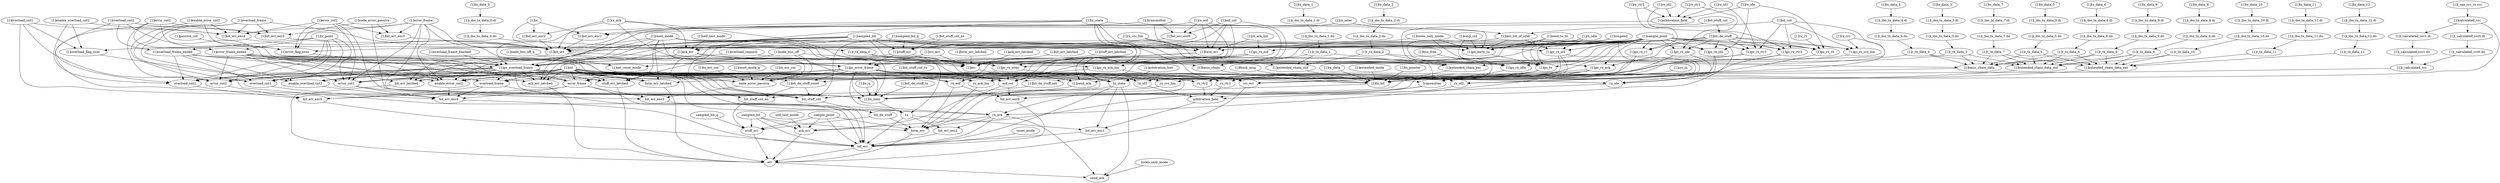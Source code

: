 strict digraph "" {
	rx_eof	 [complexity=34,
		importance=0.026291291029,
		rank=0.000773273265558];
	form_err	 [complexity=15,
		importance=0.0151926973807,
		rank=0.00101284649205];
	rx_eof -> form_err;
	bit_err_exc6	 [complexity=30,
		importance=0.0242309500202,
		rank=0.000807698334007];
	rx_eof -> bit_err_exc6;
	"[1]go_rx_ack"	 [complexity=34,
		importance=0.0284482265585,
		rank=0.000836712545838];
	rx_crc_lim	 [complexity=29,
		importance=0.0172354098719,
		rank=0.00059432447834];
	"[1]go_rx_ack" -> rx_crc_lim;
	crc_err	 [complexity=15,
		importance=0.0155832793744,
		rank=0.00103888529163];
	"[1]go_rx_ack" -> crc_err;
	"[1]bit_de_stuff_reset"	 [complexity=24,
		importance=0.0883106029086,
		rank=0.00367960845452];
	"[1]go_rx_ack" -> "[1]bit_de_stuff_reset";
	rx_ack	 [complexity=33,
		importance=0.0266143415751,
		rank=0.000806495199245];
	"[1]go_rx_ack" -> rx_ack;
	"[1]bit_err_exc4"	 [complexity=58,
		importance=0.0414605289882,
		rank=0.000714836706693];
	"[1]bit_err"	 [complexity=43,
		importance=0.0391105858279,
		rank=0.000909548507626];
	"[1]bit_err_exc4" -> "[1]bit_err";
	"[1]bit_err_exc5"	 [complexity=58,
		importance=0.041389010536,
		rank=0.000713603629931];
	"[1]bit_err_exc5" -> "[1]bit_err";
	"[1]bit_err_exc6"	 [complexity=58,
		importance=0.0411428468548,
		rank=0.00070935942853];
	"[1]bit_err_exc6" -> "[1]bit_err";
	"[1]bit_err_exc1"	 [complexity=58,
		importance=0.041828390666,
		rank=0.000721179149414];
	"[1]bit_err_exc1" -> "[1]bit_err";
	"[1]bit_err_exc2"	 [complexity=58,
		importance=0.0415277230822,
		rank=0.000715995225555];
	"[1]bit_err_exc2" -> "[1]bit_err";
	"[1]bit_err_exc3"	 [complexity=58,
		importance=0.0410137445447,
		rank=0.000707133526632];
	"[1]bit_err_exc3" -> "[1]bit_err";
	"[1]overload_cnt1"	 [complexity=65,
		importance=0.043767264872,
		rank=0.000673342536493];
	"[1]overload_cnt1" -> "[1]bit_err_exc4";
	"[1]tx_next"	 [complexity=37,
		importance=0.0558573953188,
		rank=0.00150965933294];
	"[1]overload_cnt1" -> "[1]tx_next";
	"[1]overload_flag_over"	 [complexity=40,
		importance=0.0295774794018,
		rank=0.000739436985045];
	"[1]overload_cnt1" -> "[1]overload_flag_over";
	overload_cnt1	 [complexity=37,
		importance=0.0268553680375,
		rank=0.00072582075777];
	"[1]overload_cnt1" -> overload_cnt1;
	"[1]overload_cnt2"	 [complexity=63,
		importance=0.0439758080018,
		rank=0.000698028698441];
	"[1]overload_cnt2" -> "[1]bit_err_exc5";
	"[1]go_overload_frame"	 [complexity=38,
		importance=0.0575767542336,
		rank=0.00151517774299];
	"[1]overload_cnt2" -> "[1]go_overload_frame";
	"[1]overload_frame_ended"	 [complexity=56,
		importance=0.0595392785797,
		rank=0.00106320140321];
	"[1]overload_cnt2" -> "[1]overload_frame_ended";
	overload_cnt2	 [complexity=35,
		importance=0.0270639111672,
		rank=0.000773254604778];
	"[1]overload_cnt2" -> overload_cnt2;
	rx_crc_lim -> form_err;
	"[1]rx_crc"	 [complexity=44,
		importance=0.557122518506,
		rank=0.0126618754206];
	"[1]go_rx_crc_lim"	 [complexity=30,
		importance=0.0191335169355,
		rank=0.000637783897849];
	"[1]rx_crc" -> "[1]go_rx_crc_lim";
	"[1]tx_bit"	 [complexity=42,
		importance=0.0792816160672,
		rank=0.00188765752541];
	"[1]rx_crc" -> "[1]tx_bit";
	bit_stuff_cnt_en	 [complexity=21,
		importance=0.017217983837,
		rank=0.00081990399224];
	stuff_err	 [complexity=15,
		importance=0.0147023051104,
		rank=0.000980153674027];
	bit_stuff_cnt_en -> stuff_err;
	"[1]i_can_crc_rx.crc"	 [complexity=64,
		importance=1.33520863176,
		rank=0.0208626348712];
	"[1]calculated_crc"	 [complexity=64,
		importance=1.32768192745,
		rank=0.0207450301165];
	"[1]i_can_crc_rx.crc" -> "[1]calculated_crc";
	"[1]go_overload_frame" -> rx_eof;
	enable_overload_cnt2	 [complexity=37,
		importance=0.0275438858884,
		rank=0.000744429348334];
	"[1]go_overload_frame" -> enable_overload_cnt2;
	eof_cnt	 [complexity=34,
		importance=0.0265257725991,
		rank=0.000780169782325];
	"[1]go_overload_frame" -> eof_cnt;
	error_cnt1	 [complexity=37,
		importance=0.0266060484704,
		rank=0.000719082391091];
	"[1]go_overload_frame" -> error_cnt1;
	"[1]go_overload_frame" -> "[1]tx_next";
	form_err_latched	 [complexity=15,
		importance=0.0147007029698,
		rank=0.000980046864655];
	"[1]go_overload_frame" -> form_err_latched;
	error_cnt2	 [complexity=35,
		importance=0.0267639477271,
		rank=0.000764684220775];
	"[1]go_overload_frame" -> error_cnt2;
	bit_err_latched	 [complexity=15,
		importance=0.0150875163416,
		rank=0.00100583442277];
	"[1]go_overload_frame" -> bit_err_latched;
	ack_err_latched	 [complexity=15,
		importance=0.0147541463919,
		rank=0.00098360975946];
	"[1]go_overload_frame" -> ack_err_latched;
	overload_frame	 [complexity=35,
		importance=0.0263292040427,
		rank=0.000752262972649];
	"[1]go_overload_frame" -> overload_frame;
	stuff_err_latched	 [complexity=15,
		importance=0.0146598376922,
		rank=0.00097732251281];
	"[1]go_overload_frame" -> stuff_err_latched;
	enable_error_cnt2	 [complexity=37,
		importance=0.0266669172871,
		rank=0.000720727494247];
	"[1]go_overload_frame" -> enable_error_cnt2;
	error_frame	 [complexity=35,
		importance=0.0264366485275,
		rank=0.000755332815071];
	"[1]go_overload_frame" -> error_frame;
	"[1]go_overload_frame" -> "[1]bit_de_stuff_reset";
	"[1]go_overload_frame" -> overload_cnt2;
	"[1]go_overload_frame" -> overload_cnt1;
	"[1]tx_data_5"	 [complexity=70,
		importance=0.72817017148,
		rank=0.0104024310211];
	"[1]i_ibo_tx_data_5.di"	 [complexity=70,
		importance=0.726591707884,
		rank=0.0103798815412];
	"[1]tx_data_5" -> "[1]i_ibo_tx_data_5.di";
	"[1]bit_de_stuff_set"	 [complexity=22,
		importance=0.0360947788758,
		rank=0.00164067176708];
	"[1]bit_de_stuff_set" -> bit_stuff_cnt_en;
	"[1]tx_data_7"	 [complexity=70,
		importance=0.72817017148,
		rank=0.0104024310211];
	"[1]i_ibo_tx_data_7.di"	 [complexity=70,
		importance=0.726591707884,
		rank=0.0103798815412];
	"[1]tx_data_7" -> "[1]i_ibo_tx_data_7.di";
	"[1]rx_ack_lim"	 [complexity=57,
		importance=0.0341429235252,
		rank=0.000598998658338];
	"[1]form_err"	 [complexity=43,
		importance=0.0321045942153,
		rank=0.000746618470124];
	"[1]rx_ack_lim" -> "[1]form_err";
	"[1]go_rx_eof"	 [complexity=43,
		importance=0.0313860443864,
		rank=0.000729908008986];
	"[1]rx_ack_lim" -> "[1]go_rx_eof";
	"[1]tx_data_1"	 [complexity=65,
		importance=0.699084523943,
		rank=0.0107551465222];
	"[1]i_ibo_tx_data_1.di"	 [complexity=65,
		importance=0.697506060347,
		rank=0.0107308624669];
	"[1]tx_data_1" -> "[1]i_ibo_tx_data_1.di";
	"[1]tx_data_0"	 [complexity=65,
		importance=0.699084523943,
		rank=0.0107551465222];
	"[1]i_ibo_tx_data_0.di"	 [complexity=65,
		importance=0.697506060347,
		rank=0.0107308624669];
	"[1]tx_data_0" -> "[1]i_ibo_tx_data_0.di";
	tx	 [complexity=34,
		importance=0.0363429594287,
		rank=0.00106891057143];
	bit_err	 [complexity=15,
		importance=0.0221986889934,
		rank=0.00147991259956];
	tx -> bit_err;
	bit_err_exc2	 [complexity=30,
		importance=0.0246158262476,
		rank=0.000820527541587];
	tx -> bit_err_exc2;
	bit_err_exc1	 [complexity=30,
		importance=0.0249164938314,
		rank=0.000830549794381];
	tx -> bit_err_exc1;
	"[1]tx_data_2"	 [complexity=70,
		importance=0.72817017148,
		rank=0.0104024310211];
	"[1]i_ibo_tx_data_2.di"	 [complexity=70,
		importance=0.726591707884,
		rank=0.0103798815412];
	"[1]tx_data_2" -> "[1]i_ibo_tx_data_2.di";
	reset_mode	 [complexity=30,
		importance=0.0237771525897,
		rank=0.000792571752991];
	reset_mode -> bit_err;
	"[1]tx_data_9"	 [complexity=70,
		importance=0.72817017148,
		rank=0.0104024310211];
	"[1]i_ibo_tx_data_9.di"	 [complexity=70,
		importance=0.726591707884,
		rank=0.0103798815412];
	"[1]tx_data_9" -> "[1]i_ibo_tx_data_9.di";
	"[1]tx_data_8"	 [complexity=70,
		importance=0.72817017148,
		rank=0.0104024310211];
	"[1]i_ibo_tx_data_8.di"	 [complexity=70,
		importance=0.726591707884,
		rank=0.0103798815412];
	"[1]tx_data_8" -> "[1]i_ibo_tx_data_8.di";
	"[1]go_rx_crc_lim" -> rx_crc_lim;
	"[1]bit_cnt"	 [complexity=56,
		importance=0.062082818255,
		rank=0.00110862175455];
	"[1]bit_cnt" -> "[1]go_overload_frame";
	"[1]bit_cnt" -> "[1]go_rx_crc_lim";
	"[1]go_rx_rtr2"	 [complexity=42,
		importance=0.0623424024474,
		rank=0.00148434291542];
	"[1]bit_cnt" -> "[1]go_rx_rtr2";
	"[1]go_rx_rtr1"	 [complexity=41,
		importance=0.0323607081992,
		rank=0.000789285565834];
	"[1]bit_cnt" -> "[1]go_rx_rtr1";
	"[1]last_bit_of_inter"	 [complexity=43,
		importance=0.0308729514857,
		rank=0.000717975615946];
	"[1]bit_cnt" -> "[1]last_bit_of_inter";
	err	 [complexity=5,
		importance=0.0127143886941,
		rank=0.00254287773882];
	stuff_err -> err;
	"[1]go_rx_idle"	 [complexity=38,
		importance=0.0291553737128,
		rank=0.000767246676654];
	transmitter	 [complexity=34,
		importance=0.0269063143634,
		rank=0.000791362187158];
	"[1]go_rx_idle" -> transmitter;
	"[1]extended_chain_std"	 [complexity=45,
		importance=0.0820089590508,
		rank=0.00182242131224];
	"[1]extended_chain_std" -> "[1]tx_bit";
	rx_id2	 [complexity=40,
		importance=0.0301878515815,
		rank=0.000754696289538];
	arbitration_field	 [complexity=34,
		importance=0.0277216880025,
		rank=0.00081534376478];
	rx_id2 -> arbitration_field;
	"[1]basic_chain_data"	 [complexity=45,
		importance=0.0848061266845,
		rank=0.00188458059299];
	"[1]basic_chain_data" -> "[1]tx_bit";
	"[1]tx_data_11"	 [complexity=70,
		importance=0.745927383075,
		rank=0.0106561054725];
	"[1]i_ibo_tx_data_11.di"	 [complexity=70,
		importance=0.744348919478,
		rank=0.0106335559925];
	"[1]tx_data_11" -> "[1]i_ibo_tx_data_11.di";
	"[1]tx_data_10"	 [complexity=70,
		importance=0.745927383075,
		rank=0.0106561054725];
	"[1]i_ibo_tx_data_10.di"	 [complexity=70,
		importance=0.744348919478,
		rank=0.0106335559925];
	"[1]tx_data_10" -> "[1]i_ibo_tx_data_10.di";
	"[1]tx_data_12"	 [complexity=70,
		importance=0.745927383075,
		rank=0.0106561054725];
	"[1]i_ibo_tx_data_12.di"	 [complexity=70,
		importance=0.744348919478,
		rank=0.0106335559925];
	"[1]tx_data_12" -> "[1]i_ibo_tx_data_12.di";
	"[1]rx_ack"	 [complexity=61,
		importance=0.0435262384097,
		rank=0.000713544891961];
	"[1]rx_ack" -> "[1]bit_err_exc2";
	"[1]ack_err"	 [complexity=43,
		importance=0.0322260040047,
		rank=0.000749441953599];
	"[1]rx_ack" -> "[1]ack_err";
	"[1]rx_ack" -> "[1]bit_err";
	"[1]send_ack"	 [complexity=38,
		importance=0.117213727431,
		rank=0.0030845717745];
	"[1]rx_ack" -> "[1]send_ack";
	"[1]go_rx_ack_lim"	 [complexity=35,
		importance=0.0549434895877,
		rank=0.00156981398822];
	"[1]rx_ack" -> "[1]go_rx_ack_lim";
	"[1]rx_crc_lim"	 [complexity=57,
		importance=0.0341473067064,
		rank=0.000599075556253];
	"[1]rx_crc_lim" -> "[1]go_rx_ack";
	"[1]rx_crc_lim" -> "[1]form_err";
	"[1]i_ibo_tx_data_4.di"	 [complexity=70,
		importance=0.726591707884,
		rank=0.0103798815412];
	"[1]i_ibo_tx_data_4.do"	 [complexity=54,
		importance=0.0905280026655,
		rank=0.00167644449381];
	"[1]i_ibo_tx_data_4.di" -> "[1]i_ibo_tx_data_4.do";
	"[1]go_rx_rtr2" -> rx_id2;
	rx_rtr2	 [complexity=40,
		importance=0.030301214998,
		rank=0.000757530374951];
	"[1]go_rx_rtr2" -> rx_rtr2;
	"[1]ack_err_latched"	 [complexity=53,
		importance=0.126468937029,
		rank=0.00238620635905];
	"[1]err"	 [complexity=43,
		importance=0.124429179332,
		rank=0.00289370184492];
	"[1]ack_err_latched" -> "[1]err";
	"[1]i_ibo_tx_data_6.di"	 [complexity=70,
		importance=0.726591707884,
		rank=0.0103798815412];
	"[1]i_ibo_tx_data_6.do"	 [complexity=54,
		importance=0.0905280026655,
		rank=0.00167644449381];
	"[1]i_ibo_tx_data_6.di" -> "[1]i_ibo_tx_data_6.do";
	"[1]rx_err_cnt"	 [complexity=43,
		importance=0.0998419676376,
		rank=0.00232190622413];
	node_error_passive	 [complexity=34,
		importance=0.0285621806074,
		rank=0.000840064135511];
	"[1]rx_err_cnt" -> node_error_passive;
	"[1]r_tx_data_8"	 [complexity=54,
		importance=0.0877657252352,
		rank=0.00162529120806];
	"[1]r_tx_data_8" -> "[1]basic_chain_data";
	"[1]extended_chain_data_ext"	 [complexity=45,
		importance=0.0870257781338,
		rank=0.00193390618075];
	"[1]r_tx_data_8" -> "[1]extended_chain_data_ext";
	"[1]extended_chain_data_std"	 [complexity=45,
		importance=0.0850527546234,
		rank=0.00189006121385];
	"[1]r_tx_data_8" -> "[1]extended_chain_data_std";
	"[1]sampled_bit"	 [complexity=58,
		importance=0.0406890494243,
		rank=0.000701535334902];
	"[1]sampled_bit" -> "[1]go_overload_frame";
	"[1]sampled_bit" -> "[1]go_rx_idle";
	"[1]stuff_err"	 [complexity=43,
		importance=0.031614201945,
		rank=0.00073521399872];
	"[1]sampled_bit" -> "[1]stuff_err";
	"[1]sampled_bit" -> enable_overload_cnt2;
	bit_stuff_cnt	 [complexity=23,
		importance=0.0216331242693,
		rank=0.000940570620403];
	"[1]sampled_bit" -> bit_stuff_cnt;
	"[1]go_rx_id1"	 [complexity=38,
		importance=0.0289165813457,
		rank=0.000760962666992];
	"[1]sampled_bit" -> "[1]go_rx_id1";
	"[1]sampled_bit" -> "[1]form_err";
	"[1]go_early_tx"	 [complexity=44,
		importance=0.0630579008833,
		rank=0.00143313411098];
	"[1]sampled_bit" -> "[1]go_early_tx";
	"[1]sampled_bit" -> "[1]ack_err";
	"[1]go_rx_id2"	 [complexity=41,
		importance=0.0320682365762,
		rank=0.000782152111616];
	"[1]sampled_bit" -> "[1]go_rx_id2";
	"[1]sampled_bit" -> "[1]bit_err";
	"[1]sampled_bit" -> enable_error_cnt2;
	"[1]go_rx_r0"	 [complexity=43,
		importance=0.0631404202588,
		rank=0.00146838186648];
	"[1]sampled_bit" -> "[1]go_rx_r0";
	"[1]sample_point"	 [complexity=58,
		importance=0.0406890494243,
		rank=0.000701535334902];
	"[1]sample_point" -> "[1]go_rx_ack";
	"[1]sample_point" -> "[1]go_overload_frame";
	"[1]sample_point" -> "[1]go_rx_crc_lim";
	"[1]sample_point" -> "[1]go_rx_idle";
	"[1]sample_point" -> "[1]go_rx_rtr2";
	"[1]go_tx"	 [complexity=35,
		importance=0.0586683980332,
		rank=0.00167623994381];
	"[1]sample_point" -> "[1]go_tx";
	"[1]sample_point" -> "[1]stuff_err";
	"[1]sample_point" -> "[1]go_rx_rtr1";
	"[1]error_flag_over"	 [complexity=40,
		importance=0.0293895784405,
		rank=0.000734739461012];
	"[1]sample_point" -> "[1]error_flag_over";
	"[1]sample_point" -> bit_stuff_cnt;
	"[1]sample_point" -> eof_cnt;
	"[1]go_rx_ide"	 [complexity=42,
		importance=0.0626243016678,
		rank=0.00149105480161];
	"[1]sample_point" -> "[1]go_rx_ide";
	"[1]sample_point" -> "[1]go_rx_id1";
	"[1]sample_point" -> "[1]form_err";
	"[1]sample_point" -> "[1]go_early_tx";
	"[1]go_rx_inter"	 [complexity=37,
		importance=0.0553182906896,
		rank=0.00149508893756];
	"[1]sample_point" -> "[1]go_rx_inter";
	"[1]sample_point" -> "[1]ack_err";
	"[1]sample_point" -> "[1]go_rx_id2";
	"[1]sample_point" -> "[1]bit_err";
	"[1]sample_point" -> "[1]overload_flag_over";
	"[1]sample_point" -> "[1]go_rx_r0";
	"[1]go_rx_r1"	 [complexity=42,
		importance=0.0624899948821,
		rank=0.001487857021];
	"[1]sample_point" -> "[1]go_rx_r1";
	"[1]sample_point" -> "[1]go_rx_ack_lim";
	"[1]sample_point" -> "[1]go_rx_eof";
	transmitter -> form_err;
	transmitter -> bit_err_exc6;
	"[1]i_ibo_tx_data_3.do"	 [complexity=54,
		importance=0.0905280026655,
		rank=0.00167644449381];
	"[1]r_tx_data_3"	 [complexity=54,
		importance=0.0877657252352,
		rank=0.00162529120806];
	"[1]i_ibo_tx_data_3.do" -> "[1]r_tx_data_3";
	"[1]r_tx_data_4"	 [complexity=54,
		importance=0.0877657252352,
		rank=0.00162529120806];
	"[1]i_ibo_tx_data_4.do" -> "[1]r_tx_data_4";
	"[1]go_tx" -> transmitter;
	tx_state	 [complexity=34,
		importance=0.0273137436078,
		rank=0.000803345400229];
	"[1]go_tx" -> tx_state;
	"[1]go_tx" -> "[1]tx_next";
	"[1]stuff_err" -> "[1]err";
	"[1]stuff_err" -> stuff_err_latched;
	"[1]go_error_frame"	 [complexity=36,
		importance=0.0296262855287,
		rank=0.000822952375797];
	"[1]stuff_err" -> "[1]go_error_frame";
	"[1]tx_q"	 [complexity=42,
		importance=0.059478414538,
		rank=0.0014161527271];
	"[1]tx_q" -> "[1]tx_next";
	rx_id1	 [complexity=40,
		importance=0.0300826120544,
		rank=0.00075206530136];
	"[1]go_rx_rtr1" -> rx_id1;
	rx_rtr1	 [complexity=40,
		importance=0.0303340712105,
		rank=0.000758351780263];
	"[1]go_rx_rtr1" -> rx_rtr1;
	"[1]r_tx_data_4" -> "[1]basic_chain_data";
	"[1]r_tx_data_4" -> "[1]extended_chain_data_std";
	"[1]extended_chain_ext"	 [complexity=45,
		importance=0.082995470806,
		rank=0.00184434379569];
	"[1]r_tx_data_4" -> "[1]extended_chain_ext";
	bit_de_stuff	 [complexity=21,
		importance=0.0167673890107,
		rank=0.000798447095747];
	bit_de_stuff -> stuff_err;
	bit_de_stuff -> form_err;
	"[1]finish_msg"	 [complexity=44,
		importance=0.398602744918,
		rank=0.0090591532936];
	"[1]finish_msg" -> "[1]tx_bit";
	"[1]error_flag_over" -> enable_error_cnt2;
	ack_err	 [complexity=15,
		importance=0.0153141071702,
		rank=0.00102094047801];
	tx_state -> ack_err;
	send_ack	 [complexity=0,
		importance=0.00549893679353,
		rank=0.0];
	tx_state -> send_ack;
	tx_state -> bit_err;
	tx_state -> bit_err_exc1;
	"[1]i_ibo_tx_data_0.do"	 [complexity=49,
		importance=0.0869416231586,
		rank=0.00177431883997];
	"[1]r_tx_data_0"	 [complexity=49,
		importance=0.0843766411636,
		rank=0.00172197226865];
	"[1]i_ibo_tx_data_0.do" -> "[1]r_tx_data_0";
	ack_err -> err;
	"[1]i_ibo_tx_data_0.di" -> "[1]i_ibo_tx_data_0.do";
	"[1]i_calculated_crc0.di"	 [complexity=64,
		importance=1.32484935812,
		rank=0.0207007712207];
	"[1]calculated_crc" -> "[1]i_calculated_crc0.di";
	"[1]i_calculated_crc1.di"	 [complexity=64,
		importance=1.32484935812,
		rank=0.0207007712207];
	"[1]calculated_crc" -> "[1]i_calculated_crc1.di";
	"[1]calculated_crc" -> crc_err;
	"[1]bit_err_latched"	 [complexity=53,
		importance=0.126802306979,
		rank=0.0023924963581];
	"[1]bit_err_latched" -> "[1]err";
	"[1]r_tx_data_7"	 [complexity=54,
		importance=0.0877657252352,
		rank=0.00162529120806];
	"[1]r_tx_data_7" -> "[1]basic_chain_data";
	"[1]r_tx_data_7" -> "[1]extended_chain_data_ext";
	"[1]r_tx_data_7" -> "[1]extended_chain_data_std";
	rx_id1 -> arbitration_field;
	"[1]rst"	 [complexity=36,
		importance=0.0808884091788,
		rank=0.00224690025497];
	"[1]rst" -> rx_eof;
	"[1]rst" -> rx_crc_lim;
	"[1]rst" -> bit_stuff_cnt_en;
	"[1]rst" -> tx;
	"[1]rst" -> rx_id2;
	"[1]rst" -> transmitter;
	"[1]rst" -> tx_state;
	"[1]rst" -> rx_id1;
	"[1]rst" -> enable_overload_cnt2;
	"[1]rst" -> bit_stuff_cnt;
	"[1]rst" -> eof_cnt;
	"[1]rst" -> error_cnt1;
	rx_ack_lim	 [complexity=29,
		importance=0.0172310266907,
		rank=0.000594173334161];
	"[1]rst" -> rx_ack_lim;
	rx_ide	 [complexity=40,
		importance=0.0304817369291,
		rank=0.000762043423226];
	"[1]rst" -> rx_ide;
	"[1]rst" -> crc_err;
	"[1]rst" -> form_err_latched;
	"[1]rst" -> error_cnt2;
	"[1]rst" -> bit_err_latched;
	"[1]rst" -> ack_err_latched;
	"[1]rst" -> rx_rtr2;
	"[1]rst" -> overload_frame;
	"[1]rst" -> stuff_err_latched;
	"[1]rst" -> enable_error_cnt2;
	"[1]rst" -> rx_rtr1;
	"[1]rst" -> error_frame;
	"[1]rst" -> node_error_passive;
	"[1]rst" -> rx_ack;
	"[1]rst" -> overload_cnt2;
	"[1]rst" -> overload_cnt1;
	"[1]i_ibo_tx_data_7.do"	 [complexity=54,
		importance=0.0905280026655,
		rank=0.00167644449381];
	"[1]i_ibo_tx_data_7.di" -> "[1]i_ibo_tx_data_7.do";
	"[1]i_ibo_tx_data_7.do" -> "[1]r_tx_data_7";
	"[1]extended_chain_data_ext" -> "[1]tx_bit";
	"[1]i_ibo_tx_data_5.do"	 [complexity=54,
		importance=0.0905280026655,
		rank=0.00167644449381];
	"[1]i_ibo_tx_data_5.di" -> "[1]i_ibo_tx_data_5.do";
	"[1]i_ibo_tx_data_10.do"	 [complexity=54,
		importance=0.0927476541148,
		rank=0.00171754915027];
	"[1]r_tx_data_10"	 [complexity=54,
		importance=0.0899853766845,
		rank=0.00166639586453];
	"[1]i_ibo_tx_data_10.do" -> "[1]r_tx_data_10";
	"[1]i_ibo_tx_data_10.di" -> "[1]i_ibo_tx_data_10.do";
	"[1]r_tx_data_5"	 [complexity=54,
		importance=0.0877657252352,
		rank=0.00162529120806];
	"[1]i_ibo_tx_data_5.do" -> "[1]r_tx_data_5";
	arbitration_field -> bit_err_exc1;
	"[1]node_bus_off_q"	 [complexity=41,
		importance=0.0564317110457,
		rank=0.00137638319624];
	"[1]set_reset_mode"	 [complexity=38,
		importance=0.0547543236506,
		rank=0.00144090325396];
	"[1]node_bus_off_q" -> "[1]set_reset_mode";
	bit_err_exc4	 [complexity=30,
		importance=0.0245486321536,
		rank=0.000818287738454];
	enable_overload_cnt2 -> bit_err_exc4;
	"[1]tx_point"	 [complexity=59,
		importance=0.061117742176,
		rank=0.00103589393519];
	"[1]tx_point" -> tx;
	"[1]tx_point" -> error_cnt1;
	"[1]tx_point" -> "[1]overload_frame_ended";
	"[1]tx_point" -> error_cnt2;
	"[1]tx_point" -> overload_cnt2;
	"[1]tx_point" -> overload_cnt1;
	"[1]error_frame_ended"	 [complexity=56,
		importance=0.0595017774612,
		rank=0.00106253174038];
	"[1]tx_point" -> "[1]error_frame_ended";
	bit_stuff_cnt -> bit_de_stuff;
	sampled_bit	 [complexity=30,
		importance=0.0237771525897,
		rank=0.000792571752991];
	sampled_bit -> stuff_err;
	sampled_bit -> ack_err;
	sampled_bit -> form_err;
	sampled_bit -> bit_err;
	eof_cnt -> form_err;
	eof_cnt -> bit_err_exc6;
	bit_err_exc3	 [complexity=30,
		importance=0.0241018477101,
		rank=0.00080339492367];
	error_cnt1 -> bit_err_exc3;
	error_cnt1 -> bit_err_exc4;
	sampled_bit_q	 [complexity=21,
		importance=0.0162807687068,
		rank=0.000775274700322];
	sampled_bit_q -> stuff_err;
	"[1]tx_data_4"	 [complexity=70,
		importance=0.72817017148,
		rank=0.0104024310211];
	"[1]tx_data_4" -> "[1]i_ibo_tx_data_4.di";
	"[1]go_rx_ide" -> rx_ide;
	"[1]go_rx_ide" -> rx_rtr1;
	"[1]i_ibo_tx_data_8.do"	 [complexity=54,
		importance=0.0905280026655,
		rank=0.00167644449381];
	"[1]i_ibo_tx_data_8.do" -> "[1]r_tx_data_8";
	"[1]r_tx_data_6"	 [complexity=54,
		importance=0.0877657252352,
		rank=0.00162529120806];
	"[1]i_ibo_tx_data_6.do" -> "[1]r_tx_data_6";
	"[1]i_ibo_tx_data_8.di" -> "[1]i_ibo_tx_data_8.do";
	"[1]go_rx_id1" -> "[1]bit_de_stuff_set";
	"[1]go_rx_id1" -> transmitter;
	"[1]go_rx_id1" -> rx_id1;
	"[1]crc_in"	 [complexity=19,
		importance=0.0179352412253,
		rank=0.00094396006449];
	"[1]crc_in" -> crc_err;
	"[1]i_calculated_crc0.do"	 [complexity=48,
		importance=0.165349816116,
		rank=0.00344478783576];
	"[1]r_calculated_crc"	 [complexity=48,
		importance=0.162746114791,
		rank=0.00339054405815];
	"[1]i_calculated_crc0.do" -> "[1]r_calculated_crc";
	"[1]i_calculated_crc0.di" -> "[1]i_calculated_crc0.do";
	"[1]susp_cnt"	 [complexity=54,
		importance=0.0666590522693,
		rank=0.00123442689388];
	"[1]susp_cnt" -> "[1]go_tx";
	"[1]susp_cnt" -> "[1]go_early_tx";
	"[1]extended_chain_data_std" -> "[1]tx_bit";
	"[1]transmitter"	 [complexity=62,
		importance=0.0438182111979,
		rank=0.000706745341902];
	"[1]transmitter" -> "[1]bit_err_exc6";
	"[1]transmitter" -> "[1]go_overload_frame";
	"[1]transmitter" -> "[1]form_err";
	"[1]i_ibo_tx_data_1.do"	 [complexity=49,
		importance=0.0869416231586,
		rank=0.00177431883997];
	"[1]r_tx_data_1"	 [complexity=49,
		importance=0.0843766411636,
		rank=0.00172197226865];
	"[1]i_ibo_tx_data_1.do" -> "[1]r_tx_data_1";
	form_err -> err;
	"[1]tx_data_6"	 [complexity=70,
		importance=0.72817017148,
		rank=0.0104024310211];
	"[1]tx_data_6" -> "[1]i_ibo_tx_data_6.di";
	"[1]r_tx_data_12"	 [complexity=54,
		importance=0.0899853766845,
		rank=0.00166639586453];
	"[1]r_tx_data_12" -> "[1]extended_chain_data_ext";
	"[1]i_ibo_tx_data_11.do"	 [complexity=54,
		importance=0.0927476541148,
		rank=0.00171754915027];
	"[1]r_tx_data_11"	 [complexity=54,
		importance=0.0899853766845,
		rank=0.00166639586453];
	"[1]i_ibo_tx_data_11.do" -> "[1]r_tx_data_11";
	"[1]r_tx_data_10" -> "[1]extended_chain_data_ext";
	"[1]r_tx_data_10" -> "[1]extended_chain_data_std";
	"[1]r_tx_data_11" -> "[1]extended_chain_data_ext";
	"[1]last_bit_of_inter" -> "[1]go_rx_idle";
	"[1]last_bit_of_inter" -> "[1]go_rx_id1";
	"[1]last_bit_of_inter" -> "[1]go_early_tx";
	"[1]tx_data_3"	 [complexity=70,
		importance=0.72817017148,
		rank=0.0104024310211];
	"[1]i_ibo_tx_data_3.di"	 [complexity=70,
		importance=0.726591707884,
		rank=0.0103798815412];
	"[1]tx_data_3" -> "[1]i_ibo_tx_data_3.di";
	"[1]i_ibo_tx_data_1.di" -> "[1]i_ibo_tx_data_1.do";
	"[1]overload_frame_ended" -> "[1]go_overload_frame";
	"[1]overload_frame_ended" -> enable_overload_cnt2;
	"[1]overload_frame_ended" -> "[1]go_rx_inter";
	"[1]overload_frame_ended" -> overload_frame;
	"[1]overload_frame_ended" -> overload_cnt2;
	"[1]overload_frame_ended" -> overload_cnt1;
	"[1]tx_next" -> tx;
	bit_err_exc3 -> bit_err;
	"[1]form_err" -> "[1]err";
	"[1]form_err" -> form_err_latched;
	"[1]form_err" -> "[1]go_error_frame";
	"[1]error_frame"	 [complexity=63,
		importance=0.0433485453621,
		rank=0.000688072148604];
	"[1]error_frame" -> "[1]bit_err_exc4";
	"[1]error_frame" -> "[1]bit_err_exc5";
	"[1]error_frame" -> "[1]bit_err_exc3";
	"[1]error_frame" -> tx_state;
	"[1]error_frame" -> error_cnt1;
	"[1]error_frame" -> "[1]tx_next";
	"[1]error_frame" -> "[1]bit_err";
	"[1]error_frame" -> enable_error_cnt2;
	"[1]listen_only_mode"	 [complexity=54,
		importance=0.0646363644797,
		rank=0.00119696971259];
	"[1]listen_only_mode" -> "[1]go_tx";
	"[1]listen_only_mode" -> "[1]go_early_tx";
	"[1]listen_only_mode" -> "[1]send_ack";
	"[1]bit_stuff_cnt_tx"	 [complexity=44,
		importance=0.0685342028275,
		rank=0.00155759551881];
	"[1]bit_de_stuff_tx"	 [complexity=42,
		importance=0.0584448411757,
		rank=0.00139154383752];
	"[1]bit_stuff_cnt_tx" -> "[1]bit_de_stuff_tx";
	"[1]rx_data"	 [complexity=44,
		importance=0.795112357234,
		rank=0.0180707353917];
	"[1]rx_data" -> "[1]tx_bit";
	"[1]node_error_passive"	 [complexity=62,
		importance=0.045474077442,
		rank=0.000733452861967];
	"[1]node_error_passive" -> "[1]bit_err_exc3";
	"[1]node_error_passive" -> "[1]error_flag_over";
	"[1]node_error_passive" -> "[1]tx_next";
	"[1]arbitration_lost"	 [complexity=38,
		importance=0.0576962290112,
		rank=0.00151832181608];
	"[1]arbitration_lost" -> tx_state;
	"[1]i_ibo_tx_data_11.di" -> "[1]i_ibo_tx_data_11.do";
	"[1]i_ibo_tx_data_12.do"	 [complexity=54,
		importance=0.0927476541148,
		rank=0.00171754915027];
	"[1]i_ibo_tx_data_12.di" -> "[1]i_ibo_tx_data_12.do";
	"[1]err" -> "[1]send_ack";
	bit_err_exc6 -> bit_err;
	self_test_mode	 [complexity=21,
		importance=0.0168925707665,
		rank=0.00080440813174];
	self_test_mode -> ack_err;
	"[1]rx_inter"	 [complexity=56,
		importance=0.0597465432505,
		rank=0.00106690255804];
	"[1]rx_inter" -> "[1]go_overload_frame";
	"[1]rx_inter" -> "[1]last_bit_of_inter";
	rx_ack_lim -> form_err;
	rx_ide -> arbitration_field;
	listen_only_mode	 [complexity=5,
		importance=0.0070774003899,
		rank=0.00141548007798];
	listen_only_mode -> send_ack;
	"[1]i_calculated_crc1.do"	 [complexity=48,
		importance=0.165349816116,
		rank=0.00344478783576];
	"[1]i_calculated_crc1.di" -> "[1]i_calculated_crc1.do";
	"[1]go_early_tx" -> "[1]go_tx";
	"[1]go_rx_inter" -> rx_eof;
	"[1]go_rx_inter" -> tx_state;
	"[1]go_rx_inter" -> eof_cnt;
	"[1]rx_idle"	 [complexity=43,
		importance=0.0307772265578,
		rank=0.000715749454833];
	"[1]rx_idle" -> "[1]go_tx";
	"[1]rx_idle" -> "[1]go_rx_id1";
	"[1]rx_idle" -> "[1]go_early_tx";
	"[1]set_reset_mode" -> error_frame;
	"[1]reset_mode_q"	 [complexity=41,
		importance=0.0301596068879,
		rank=0.000735600167997];
	"[1]reset_mode_q" -> node_error_passive;
	"[1]ack_err" -> "[1]err";
	"[1]ack_err" -> ack_err_latched;
	"[1]ack_err" -> "[1]go_error_frame";
	"[1]reset_mode"	 [complexity=58,
		importance=0.0406890494243,
		rank=0.000701535334902];
	"[1]reset_mode" -> tx;
	"[1]reset_mode" -> transmitter;
	"[1]reset_mode" -> tx_state;
	"[1]reset_mode" -> "[1]tx_next";
	"[1]reset_mode" -> crc_err;
	"[1]reset_mode" -> "[1]bit_err";
	"[1]reset_mode" -> form_err_latched;
	"[1]reset_mode" -> bit_err_latched;
	"[1]reset_mode" -> ack_err_latched;
	"[1]reset_mode" -> stuff_err_latched;
	"[1]reset_mode" -> node_error_passive;
	"[1]go_rx_id2" -> rx_id2;
	"[1]go_rx_id2" -> rx_ide;
	"[1]i_ibo_tx_data_9.do"	 [complexity=54,
		importance=0.0905280026655,
		rank=0.00167644449381];
	"[1]r_tx_data_9"	 [complexity=54,
		importance=0.0877657252352,
		rank=0.00162529120806];
	"[1]i_ibo_tx_data_9.do" -> "[1]r_tx_data_9";
	"[1]i_ibo_tx_data_9.di" -> "[1]i_ibo_tx_data_9.do";
	"[1]overload_frame"	 [complexity=63,
		importance=0.0432411008773,
		rank=0.000686366680592];
	"[1]overload_frame" -> "[1]bit_err_exc4";
	"[1]overload_frame" -> "[1]bit_err_exc5";
	"[1]overload_frame" -> enable_overload_cnt2;
	"[1]overload_frame" -> "[1]tx_next";
	"[1]overload_frame" -> "[1]bit_err";
	"[1]overload_frame" -> overload_cnt1;
	sample_point	 [complexity=30,
		importance=0.0237771525897,
		rank=0.000792571752991];
	sample_point -> stuff_err;
	sample_point -> ack_err;
	sample_point -> form_err;
	sample_point -> bit_err;
	"[1]need_to_tx"	 [complexity=54,
		importance=0.0693683097542,
		rank=0.00128459832878];
	"[1]need_to_tx" -> "[1]go_tx";
	"[1]need_to_tx" -> "[1]go_early_tx";
	crc_err -> err;
	"[1]enable_error_cnt2"	 [complexity=65,
		importance=0.0435788141217,
		rank=0.00067044329418];
	"[1]enable_error_cnt2" -> "[1]bit_err_exc4";
	"[1]enable_error_cnt2" -> "[1]error_flag_over";
	"[1]enable_error_cnt2" -> error_cnt2;
	"[1]bit_de_stuff_tx" -> "[1]tx_next";
	"[1]bit_err" -> "[1]err";
	"[1]bit_err" -> bit_err_latched;
	"[1]bit_err" -> "[1]go_error_frame";
	"[1]i_ibo_tx_data_2.do"	 [complexity=54,
		importance=0.0905280026655,
		rank=0.00167644449381];
	"[1]r_tx_data_2"	 [complexity=54,
		importance=0.0877657252352,
		rank=0.00162529120806];
	"[1]i_ibo_tx_data_2.do" -> "[1]r_tx_data_2";
	"[1]node_bus_off"	 [complexity=41,
		importance=0.0592143934437,
		rank=0.00144425349863];
	"[1]node_bus_off" -> "[1]go_rx_idle";
	"[1]node_bus_off" -> "[1]tx_next";
	"[1]node_bus_off" -> "[1]set_reset_mode";
	"[1]node_bus_off" -> node_error_passive;
	"[1]overload_flag_over" -> enable_overload_cnt2;
	"[1]stuff_err_latched"	 [complexity=53,
		importance=0.12637462833,
		rank=0.00238442694962];
	"[1]stuff_err_latched" -> "[1]err";
	"[1]rx_ide"	 [complexity=68,
		importance=0.0473936337636,
		rank=0.000696965202406];
	"[1]rx_ide" -> "[1]go_rx_id2";
	"[1]arbitration_field"	 [complexity=62,
		importance=0.0446335848371,
		rank=0.000719896529631];
	"[1]rx_ide" -> "[1]arbitration_field";
	"[1]rx_ide" -> "[1]go_rx_r0";
	"[1]sampled_bit_q"	 [complexity=49,
		importance=0.0331926655413,
		rank=0.000677401337578];
	"[1]sampled_bit_q" -> "[1]stuff_err";
	"[1]sampled_bit_q" -> bit_stuff_cnt;
	"[1]form_err_latched"	 [complexity=53,
		importance=0.126415493607,
		rank=0.00238519799259];
	"[1]form_err_latched" -> "[1]err";
	"[1]rx_eof"	 [complexity=62,
		importance=0.0432031878635,
		rank=0.000696825610702];
	"[1]rx_eof" -> "[1]bit_err_exc6";
	"[1]rx_eof" -> "[1]go_overload_frame";
	"[1]rx_eof" -> eof_cnt;
	"[1]rx_eof" -> "[1]form_err";
	"[1]rx_eof" -> "[1]go_rx_inter";
	form_err_latched -> err;
	"[1]bit_stuff_cnt_en"	 [complexity=49,
		importance=0.0341298806716,
		rank=0.000696528176972];
	"[1]bit_stuff_cnt_en" -> "[1]stuff_err";
	"[1]bit_stuff_cnt_en" -> bit_stuff_cnt;
	bit_err_exc5	 [complexity=30,
		importance=0.0244771137014,
		rank=0.000815903790047];
	error_cnt2 -> bit_err_exc5;
	"[1]rx_rtr2"	 [complexity=68,
		importance=0.0472131118326,
		rank=0.000694310468127];
	"[1]rx_rtr2" -> "[1]arbitration_field";
	"[1]rx_rtr2" -> "[1]go_rx_r1";
	bit_err_latched -> err;
	ack_err_latched -> err;
	"[1]r_tx_data_9" -> "[1]basic_chain_data";
	"[1]r_tx_data_9" -> "[1]extended_chain_data_ext";
	"[1]r_tx_data_9" -> "[1]extended_chain_data_std";
	err -> send_ack;
	"[1]rx_id2"	 [complexity=68,
		importance=0.0470997484161,
		rank=0.00069264335906];
	"[1]rx_id2" -> "[1]go_rx_rtr2";
	"[1]rx_id2" -> "[1]arbitration_field";
	"[1]r_tx_data_5" -> "[1]basic_chain_data";
	"[1]r_tx_data_5" -> "[1]extended_chain_data_ext";
	"[1]r_tx_data_5" -> "[1]extended_chain_data_std";
	"[1]r_tx_data_6" -> "[1]basic_chain_data";
	"[1]r_tx_data_6" -> "[1]extended_chain_data_ext";
	"[1]r_tx_data_6" -> "[1]extended_chain_data_std";
	"[1]rx_id1"	 [complexity=68,
		importance=0.046994508889,
		rank=0.000691095718956];
	"[1]rx_id1" -> "[1]go_rx_rtr1";
	"[1]rx_id1" -> "[1]arbitration_field";
	"[1]r_tx_data_0" -> "[1]extended_chain_std";
	"[1]r_tx_data_0" -> "[1]extended_chain_ext";
	"[1]basic_chain"	 [complexity=45,
		importance=0.0815157031731,
		rank=0.00181146007051];
	"[1]r_tx_data_0" -> "[1]basic_chain";
	"[1]r_tx_data_0" -> "[1]tx_bit";
	"[1]r_tx_data_1" -> "[1]extended_chain_std";
	"[1]r_tx_data_1" -> "[1]extended_chain_ext";
	"[1]r_tx_data_1" -> "[1]basic_chain";
	"[1]r_tx_data_2" -> "[1]extended_chain_std";
	"[1]r_tx_data_2" -> "[1]basic_chain_data";
	"[1]r_tx_data_2" -> "[1]extended_chain_ext";
	"[1]r_tx_data_3" -> "[1]basic_chain_data";
	"[1]r_tx_data_3" -> "[1]extended_chain_data_std";
	"[1]r_tx_data_3" -> "[1]extended_chain_ext";
	"[1]tx"	 [complexity=62,
		importance=0.0532548562632,
		rank=0.000858949294569];
	"[1]tx" -> "[1]bit_err_exc1";
	"[1]tx" -> "[1]bit_err_exc2";
	"[1]tx" -> "[1]bit_err";
	"[1]suspend"	 [complexity=54,
		importance=0.0663707076106,
		rank=0.00122908717797];
	"[1]suspend" -> transmitter;
	"[1]suspend" -> "[1]go_tx";
	"[1]suspend" -> "[1]go_early_tx";
	"[1]tx_err_cnt"	 [complexity=43,
		importance=0.0944981083066,
		rank=0.00219763042574];
	"[1]tx_err_cnt" -> node_error_passive;
	rx_rtr2 -> arbitration_field;
	overload_frame -> bit_err;
	overload_frame -> bit_err_exc4;
	overload_frame -> bit_err_exc5;
	"[1]i_ibo_tx_data_2.di" -> "[1]i_ibo_tx_data_2.do";
	"[1]extended_chain_ext" -> "[1]tx_bit";
	stuff_err_latched -> err;
	enable_error_cnt2 -> bit_err_exc4;
	"[1]tx_state"	 [complexity=62,
		importance=0.0442256404423,
		rank=0.000713316781328];
	"[1]tx_state" -> "[1]bit_err_exc1";
	"[1]tx_state" -> "[1]go_tx";
	"[1]tx_state" -> "[1]tx_next";
	"[1]tx_state" -> "[1]go_early_tx";
	"[1]tx_state" -> "[1]ack_err";
	"[1]tx_state" -> "[1]bit_err";
	"[1]tx_state" -> "[1]send_ack";
	"[1]rx_rtr1"	 [complexity=68,
		importance=0.0472459680451,
		rank=0.000694793647722];
	"[1]rx_rtr1" -> "[1]go_rx_ide";
	"[1]rx_rtr1" -> "[1]arbitration_field";
	"[1]overload_request"	 [complexity=56,
		importance=0.05915521783,
		rank=0.00105634317554];
	"[1]overload_request" -> "[1]go_overload_frame";
	"[1]overload_request" -> "[1]go_rx_inter";
	"[1]basic_chain" -> "[1]tx_bit";
	"[1]bit_de_stuff"	 [complexity=49,
		importance=0.0336792858452,
		rank=0.000687332364189];
	"[1]bit_de_stuff" -> "[1]go_rx_ack";
	"[1]bit_de_stuff" -> "[1]go_rx_crc_lim";
	"[1]bit_de_stuff" -> "[1]go_rx_rtr2";
	"[1]bit_de_stuff" -> "[1]stuff_err";
	"[1]bit_de_stuff" -> "[1]go_rx_rtr1";
	"[1]bit_de_stuff" -> "[1]go_rx_ide";
	"[1]bit_de_stuff" -> "[1]form_err";
	"[1]bit_de_stuff" -> "[1]go_rx_id2";
	"[1]bit_de_stuff" -> "[1]go_rx_r0";
	"[1]bit_de_stuff" -> "[1]go_rx_r1";
	rx_rtr1 -> arbitration_field;
	error_frame -> bit_err_exc3;
	error_frame -> bit_err;
	error_frame -> bit_err_exc4;
	error_frame -> bit_err_exc5;
	bit_err -> err;
	"[1]rx_r1"	 [complexity=49,
		importance=0.0655129593615,
		rank=0.00133699917064];
	"[1]rx_r1" -> "[1]go_rx_r0";
	"[1]bit_stuff_cnt"	 [complexity=51,
		importance=0.0385450211038,
		rank=0.000755784727526];
	"[1]bit_stuff_cnt" -> bit_stuff_cnt;
	"[1]bit_stuff_cnt" -> "[1]bit_de_stuff";
	"[1]arbitration_field" -> "[1]bit_err_exc1";
	node_error_passive -> bit_err_exc3;
	"[1]passive_cnt"	 [complexity=48,
		importance=0.0349337105375,
		rank=0.000727785636198];
	"[1]passive_cnt" -> "[1]error_flag_over";
	"[1]r_calculated_crc" -> "[1]tx_bit";
	"[1]go_rx_r0" -> rx_ide;
	"[1]go_rx_r1" -> rx_rtr2;
	"[1]bit_de_stuff_reset" -> bit_stuff_cnt_en;
	"[1]bit_de_stuff_reset" -> bit_stuff_cnt;
	"[1]extended_mode"	 [complexity=43,
		importance=0.794394624268,
		rank=0.0184742935876];
	"[1]extended_mode" -> "[1]tx_bit";
	"[1]send_ack" -> "[1]tx_next";
	rx_ack -> ack_err;
	rx_ack -> send_ack;
	rx_ack -> bit_err;
	rx_ack -> bit_err_exc2;
	"[1]i_calculated_crc1.do" -> "[1]r_calculated_crc";
	"[1]i_ibo_tx_data_3.di" -> "[1]i_ibo_tx_data_3.do";
	"[1]tx_bit" -> "[1]tx_next";
	bit_err_exc2 -> bit_err;
	"[1]go_rx_ack_lim" -> rx_ack_lim;
	"[1]go_rx_ack_lim" -> rx_ack;
	bit_err_exc1 -> bit_err;
	"[1]bus_free"	 [complexity=44,
		importance=0.0321649048389,
		rank=0.000731020564521];
	"[1]bus_free" -> "[1]go_rx_idle";
	bit_err_exc4 -> bit_err;
	bit_err_exc5 -> bit_err;
	"[1]i_ibo_tx_data_12.do" -> "[1]r_tx_data_12";
	"[1]crc_err"	 [complexity=43,
		importance=0.032495176209,
		rank=0.000755701772303];
	"[1]crc_err" -> "[1]err";
	"[1]crc_err" -> "[1]go_error_frame";
	overload_cnt2 -> bit_err_exc5;
	overload_cnt1 -> bit_err_exc4;
	"[1]go_error_frame" -> rx_eof;
	"[1]go_error_frame" -> rx_crc_lim;
	"[1]go_error_frame" -> "[1]bit_de_stuff_set";
	"[1]go_error_frame" -> rx_id2;
	"[1]go_error_frame" -> rx_id1;
	"[1]go_error_frame" -> enable_overload_cnt2;
	"[1]go_error_frame" -> eof_cnt;
	"[1]go_error_frame" -> error_cnt1;
	"[1]go_error_frame" -> "[1]tx_next";
	"[1]go_error_frame" -> rx_ack_lim;
	"[1]go_error_frame" -> rx_ide;
	"[1]go_error_frame" -> error_cnt2;
	"[1]go_error_frame" -> rx_rtr2;
	"[1]go_error_frame" -> overload_frame;
	"[1]go_error_frame" -> enable_error_cnt2;
	"[1]go_error_frame" -> rx_rtr1;
	"[1]go_error_frame" -> error_frame;
	"[1]go_error_frame" -> node_error_passive;
	"[1]go_error_frame" -> "[1]bit_de_stuff_reset";
	"[1]go_error_frame" -> rx_ack;
	"[1]go_error_frame" -> overload_cnt2;
	"[1]go_error_frame" -> overload_cnt1;
	"[1]overload_frame_blocked"	 [complexity=56,
		importance=0.060243372008,
		rank=0.00107577450014];
	"[1]overload_frame_blocked" -> "[1]go_overload_frame";
	"[1]self_test_mode"	 [complexity=49,
		importance=0.0338044676011,
		rank=0.0006898870939];
	"[1]self_test_mode" -> "[1]ack_err";
	"[1]tx_pointer"	 [complexity=66,
		importance=0.640193988567,
		rank=0.00969990891768];
	"[1]tx_pointer" -> "[1]tx_bit";
	"[1]eof_cnt"	 [complexity=62,
		importance=0.0434376694336,
		rank=0.00070060757151];
	"[1]eof_cnt" -> "[1]bit_err_exc6";
	"[1]eof_cnt" -> "[1]go_overload_frame";
	"[1]eof_cnt" -> eof_cnt;
	"[1]eof_cnt" -> "[1]form_err";
	"[1]eof_cnt" -> "[1]go_rx_inter";
	"[1]error_cnt2"	 [complexity=63,
		importance=0.0436758445617,
		rank=0.000693267373995];
	"[1]error_cnt2" -> "[1]bit_err_exc5";
	"[1]error_cnt2" -> "[1]go_overload_frame";
	"[1]error_cnt2" -> error_cnt2;
	"[1]error_cnt2" -> "[1]error_frame_ended";
	"[1]enable_overload_cnt2"	 [complexity=65,
		importance=0.0444557827229,
		rank=0.000683935118814];
	"[1]enable_overload_cnt2" -> "[1]bit_err_exc4";
	"[1]enable_overload_cnt2" -> "[1]overload_flag_over";
	"[1]enable_overload_cnt2" -> overload_cnt2;
	"[1]error_cnt1"	 [complexity=65,
		importance=0.0435179453049,
		rank=0.000669506850845];
	"[1]error_cnt1" -> "[1]bit_err_exc4";
	"[1]error_cnt1" -> "[1]bit_err_exc3";
	"[1]error_cnt1" -> "[1]error_flag_over";
	"[1]error_cnt1" -> error_cnt1;
	"[1]error_cnt1" -> "[1]tx_next";
	"[1]error_frame_ended" -> "[1]go_overload_frame";
	"[1]error_frame_ended" -> error_cnt1;
	"[1]error_frame_ended" -> "[1]go_rx_inter";
	"[1]error_frame_ended" -> crc_err;
	"[1]error_frame_ended" -> form_err_latched;
	"[1]error_frame_ended" -> error_cnt2;
	"[1]error_frame_ended" -> bit_err_latched;
	"[1]error_frame_ended" -> ack_err_latched;
	"[1]error_frame_ended" -> stuff_err_latched;
	"[1]error_frame_ended" -> enable_error_cnt2;
	"[1]error_frame_ended" -> error_frame;
	"[1]error_frame_ended" -> node_error_passive;
	"[1]go_rx_eof" -> rx_eof;
	"[1]go_rx_eof" -> rx_ack_lim;
	"[1]go_rx_eof" -> "[1]go_error_frame";
}
